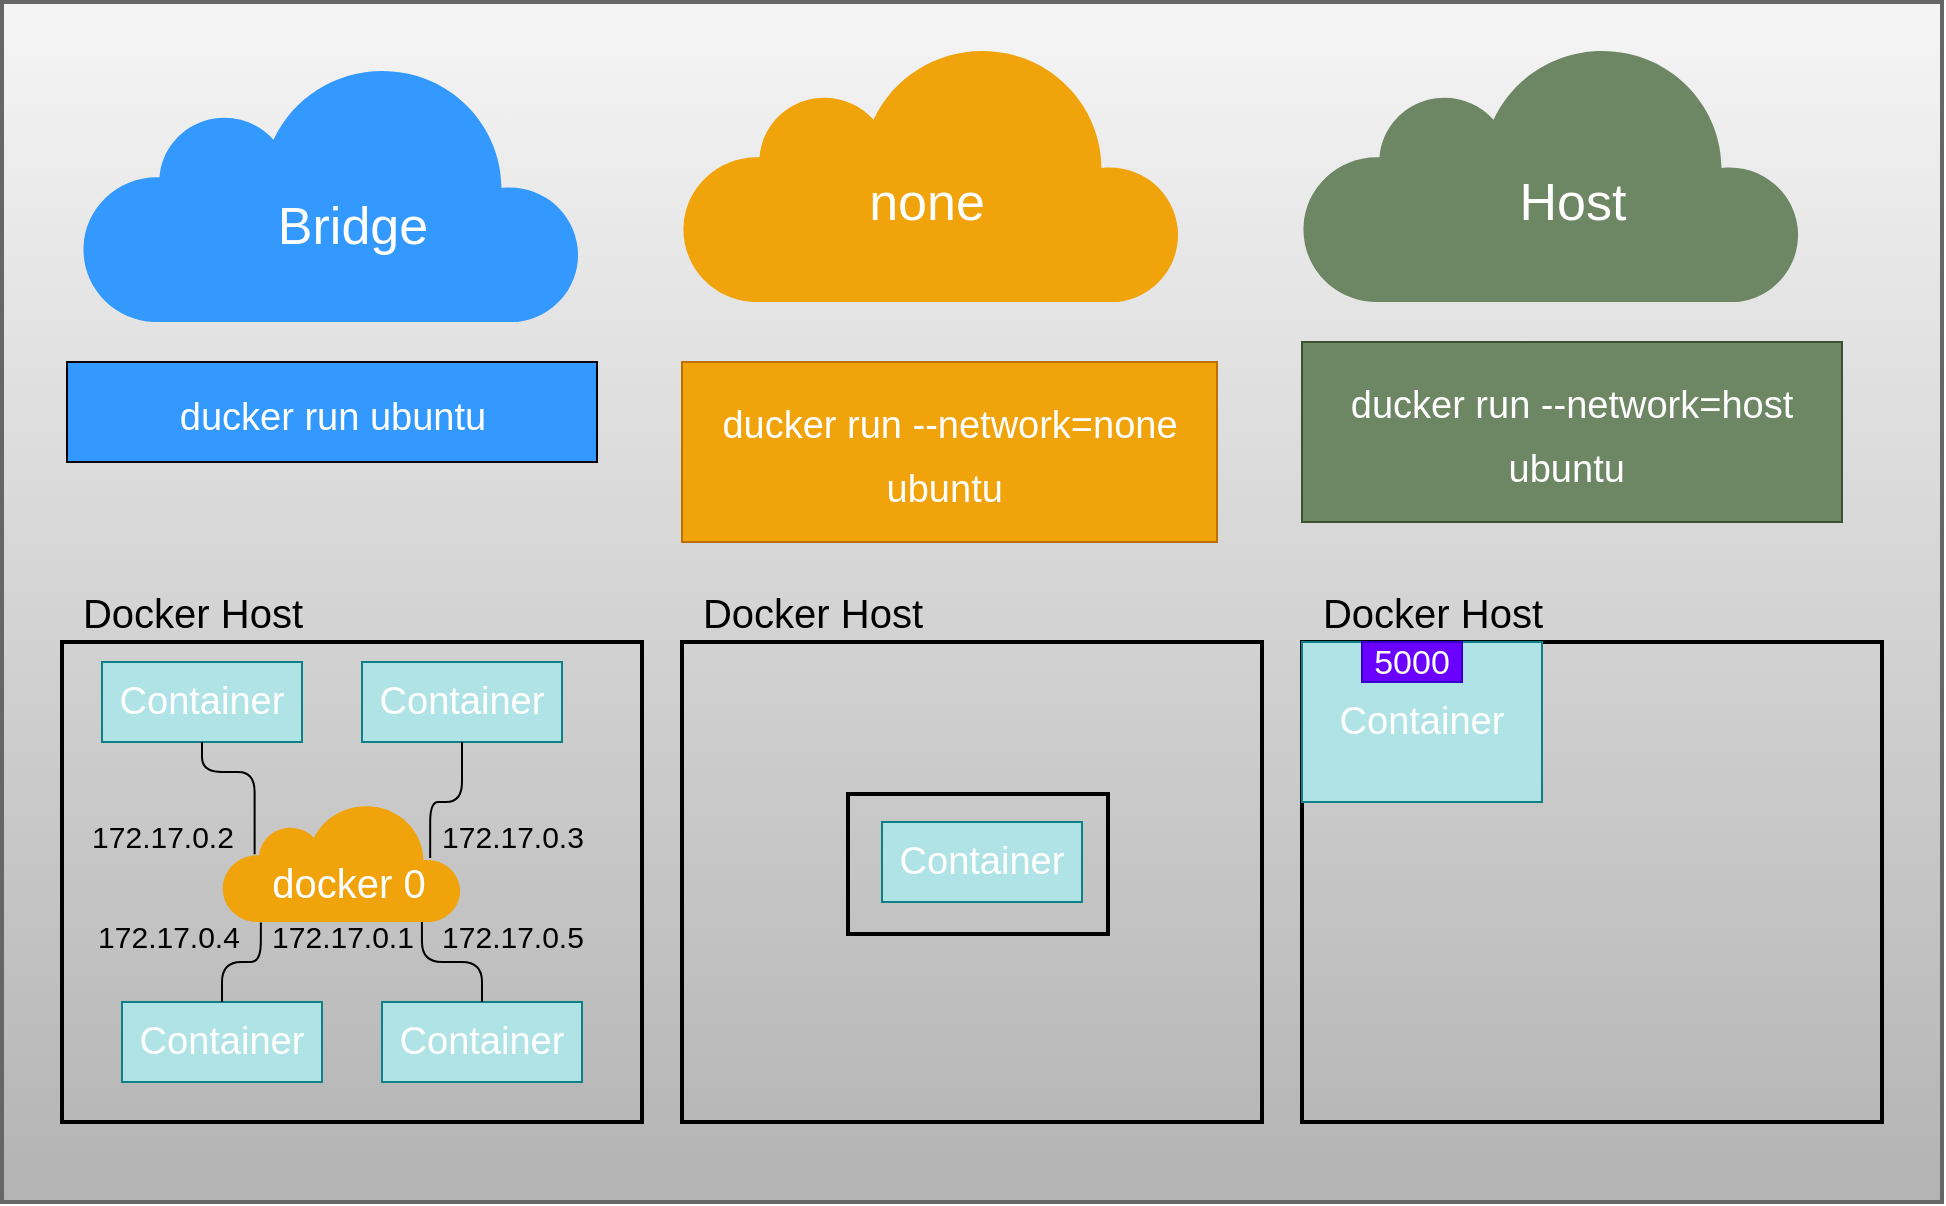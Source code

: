 <mxfile>
    <diagram id="q36Y6JDXFtxIeDjKPLrf" name="Page-1">
        <mxGraphModel dx="2601" dy="739" grid="1" gridSize="10" guides="1" tooltips="1" connect="1" arrows="1" fold="1" page="1" pageScale="1" pageWidth="850" pageHeight="1100" math="0" shadow="0">
            <root>
                <mxCell id="0"/>
                <mxCell id="1" parent="0"/>
                <mxCell id="90" value="" style="whiteSpace=wrap;html=1;fontSize=17;strokeWidth=2;fillColor=#f5f5f5;strokeColor=#666666;gradientColor=#b3b3b3;" parent="1" vertex="1">
                    <mxGeometry x="-780" y="90" width="970" height="600" as="geometry"/>
                </mxCell>
                <mxCell id="82" value="" style="whiteSpace=wrap;html=1;fontSize=15;fontColor=#000000;fillColor=none;strokeWidth=2;" parent="1" vertex="1">
                    <mxGeometry x="-357" y="486" width="130" height="70" as="geometry"/>
                </mxCell>
                <mxCell id="60" value="" style="whiteSpace=wrap;html=1;fontSize=15;fontColor=#000000;fillColor=none;strokeWidth=2;" parent="1" vertex="1">
                    <mxGeometry x="-440" y="410" width="290" height="240" as="geometry"/>
                </mxCell>
                <mxCell id="81" value="" style="html=1;verticalLabelPosition=bottom;align=center;labelBackgroundColor=#ffffff;verticalAlign=top;strokeWidth=2;strokeColor=none;shadow=0;dashed=0;shape=mxgraph.ios7.icons.cloud;fillColor=#6D8764;" parent="1" vertex="1">
                    <mxGeometry x="-130" y="110" width="250" height="130" as="geometry"/>
                </mxCell>
                <mxCell id="80" value="" style="html=1;verticalLabelPosition=bottom;align=center;labelBackgroundColor=#ffffff;verticalAlign=top;strokeWidth=2;strokeColor=none;shadow=0;dashed=0;shape=mxgraph.ios7.icons.cloud;fillColor=#F0A30A;" parent="1" vertex="1">
                    <mxGeometry x="-440" y="110" width="250" height="130" as="geometry"/>
                </mxCell>
                <mxCell id="9" value="&lt;font style=&quot;font-size: 26px&quot; color=&quot;#ffffff&quot;&gt;none&lt;/font&gt;" style="text;html=1;resizable=0;autosize=1;align=center;verticalAlign=middle;points=[];rounded=0;" parent="1" vertex="1">
                    <mxGeometry x="-353" y="180" width="70" height="20" as="geometry"/>
                </mxCell>
                <mxCell id="11" value="&lt;font style=&quot;font-size: 26px&quot; color=&quot;#ffffff&quot;&gt;Host&lt;/font&gt;" style="text;html=1;resizable=0;autosize=1;align=center;verticalAlign=middle;points=[];rounded=0;" parent="1" vertex="1">
                    <mxGeometry x="-30" y="180" width="70" height="20" as="geometry"/>
                </mxCell>
                <mxCell id="12" value="&lt;font style=&quot;font-size: 19px&quot;&gt;ducker run ubuntu&lt;/font&gt;" style="whiteSpace=wrap;html=1;fontSize=26;fontColor=#FFFFFF;fillColor=#3399FF;" parent="1" vertex="1">
                    <mxGeometry x="-747.5" y="270" width="265" height="50" as="geometry"/>
                </mxCell>
                <mxCell id="13" value="" style="group" parent="1" vertex="1" connectable="0">
                    <mxGeometry x="-740" y="120" width="250" height="130" as="geometry"/>
                </mxCell>
                <mxCell id="2" value="" style="html=1;verticalLabelPosition=bottom;align=center;labelBackgroundColor=#ffffff;verticalAlign=top;strokeWidth=2;strokeColor=none;shadow=0;dashed=0;shape=mxgraph.ios7.icons.cloud;fillColor=#3399FF;" parent="13" vertex="1">
                    <mxGeometry width="250" height="130" as="geometry"/>
                </mxCell>
                <mxCell id="3" value="&lt;font style=&quot;font-size: 26px&quot; color=&quot;#ffffff&quot;&gt;Bridge&lt;/font&gt;" style="text;html=1;resizable=0;autosize=1;align=center;verticalAlign=middle;points=[];rounded=0;" parent="13" vertex="1">
                    <mxGeometry x="89.997" y="72.222" width="90" height="20" as="geometry"/>
                </mxCell>
                <mxCell id="14" value="&lt;font style=&quot;font-size: 19px&quot;&gt;&lt;font color=&quot;#ffffff&quot;&gt;ducker run --network=none&lt;br&gt;ubuntu&amp;nbsp;&lt;/font&gt;&lt;br&gt;&lt;/font&gt;" style="whiteSpace=wrap;html=1;fontSize=26;fontColor=#000000;fillColor=#f0a30a;strokeColor=#BD7000;" parent="1" vertex="1">
                    <mxGeometry x="-440" y="270" width="267.5" height="90" as="geometry"/>
                </mxCell>
                <mxCell id="15" value="&lt;font style=&quot;font-size: 19px&quot;&gt;&lt;font color=&quot;#ffffff&quot;&gt;ducker run --network=host&lt;br&gt;ubuntu&amp;nbsp;&lt;/font&gt;&lt;br&gt;&lt;/font&gt;" style="whiteSpace=wrap;html=1;fontSize=26;fontColor=#ffffff;fillColor=#6d8764;strokeColor=#3A5431;" parent="1" vertex="1">
                    <mxGeometry x="-130" y="260" width="270" height="90" as="geometry"/>
                </mxCell>
                <mxCell id="43" value="" style="group" parent="1" vertex="1" connectable="0">
                    <mxGeometry x="-750" y="380" width="290" height="270" as="geometry"/>
                </mxCell>
                <mxCell id="17" value="&lt;font color=&quot;#ffffff&quot;&gt;Container&lt;/font&gt;" style="whiteSpace=wrap;html=1;fontSize=19;fillColor=#b0e3e6;strokeColor=#0e8088;" parent="43" vertex="1">
                    <mxGeometry x="20" y="40" width="100" height="40" as="geometry"/>
                </mxCell>
                <mxCell id="18" value="&lt;font color=&quot;#ffffff&quot;&gt;Container&lt;/font&gt;" style="whiteSpace=wrap;html=1;fontSize=19;fillColor=#b0e3e6;strokeColor=#0e8088;" parent="43" vertex="1">
                    <mxGeometry x="150" y="40" width="100" height="40" as="geometry"/>
                </mxCell>
                <mxCell id="19" value="&lt;font color=&quot;#ffffff&quot;&gt;Container&lt;/font&gt;" style="whiteSpace=wrap;html=1;fontSize=19;fillColor=#b0e3e6;strokeColor=#0e8088;" parent="43" vertex="1">
                    <mxGeometry x="30" y="210" width="100" height="40" as="geometry"/>
                </mxCell>
                <mxCell id="20" value="&lt;font color=&quot;#ffffff&quot;&gt;Container&lt;/font&gt;" style="whiteSpace=wrap;html=1;fontSize=19;fillColor=#b0e3e6;strokeColor=#0e8088;" parent="43" vertex="1">
                    <mxGeometry x="160" y="210" width="100" height="40" as="geometry"/>
                </mxCell>
                <mxCell id="21" value="" style="html=1;verticalLabelPosition=bottom;align=center;labelBackgroundColor=#ffffff;verticalAlign=top;strokeWidth=2;strokeColor=none;shadow=0;dashed=0;shape=mxgraph.ios7.icons.cloud;fillColor=#f0a30a;fontColor=#000000;" parent="43" vertex="1">
                    <mxGeometry x="80" y="110" width="120" height="60" as="geometry"/>
                </mxCell>
                <mxCell id="23" style="edgeStyle=orthogonalEdgeStyle;html=1;fontSize=20;fontColor=#FFFFFF;endArrow=none;endFill=0;elbow=vertical;entryX=0.136;entryY=0.435;entryDx=0;entryDy=0;entryPerimeter=0;" parent="43" source="17" target="21" edge="1">
                    <mxGeometry relative="1" as="geometry"/>
                </mxCell>
                <mxCell id="29" style="edgeStyle=orthogonalEdgeStyle;html=1;entryX=0.162;entryY=1.005;entryDx=0;entryDy=0;entryPerimeter=0;fontSize=20;fontColor=#FFFFFF;endArrow=none;endFill=0;elbow=vertical;" parent="43" source="19" target="21" edge="1">
                    <mxGeometry relative="1" as="geometry"/>
                </mxCell>
                <mxCell id="28" style="edgeStyle=orthogonalEdgeStyle;html=1;entryX=0.833;entryY=1;entryDx=0;entryDy=0;entryPerimeter=0;fontSize=20;fontColor=#FFFFFF;endArrow=none;endFill=0;elbow=vertical;" parent="43" source="20" target="21" edge="1">
                    <mxGeometry relative="1" as="geometry"/>
                </mxCell>
                <mxCell id="22" value="&lt;font style=&quot;font-size: 20px&quot; color=&quot;#ffffff&quot;&gt;docker 0&lt;/font&gt;" style="text;html=1;resizable=0;autosize=1;align=center;verticalAlign=middle;points=[];rounded=0;" parent="43" vertex="1">
                    <mxGeometry x="97.5" y="140" width="90" height="20" as="geometry"/>
                </mxCell>
                <mxCell id="27" style="edgeStyle=orthogonalEdgeStyle;html=1;fontSize=20;fontColor=#FFFFFF;endArrow=none;endFill=0;elbow=vertical;entryX=0.962;entryY=-0.1;entryDx=0;entryDy=0;entryPerimeter=0;" parent="43" source="18" target="22" edge="1">
                    <mxGeometry relative="1" as="geometry"/>
                </mxCell>
                <mxCell id="34" value="&lt;font color=&quot;#000000&quot; style=&quot;font-size: 15px&quot;&gt;172.17.0.1&lt;/font&gt;" style="text;html=1;resizable=0;autosize=1;align=center;verticalAlign=middle;points=[];fillColor=none;strokeColor=none;rounded=0;fontSize=20;fontColor=#FFFFFF;" parent="43" vertex="1">
                    <mxGeometry x="95" y="160" width="90" height="30" as="geometry"/>
                </mxCell>
                <mxCell id="35" value="&lt;font color=&quot;#000000&quot; style=&quot;font-size: 15px&quot;&gt;172.17.0.4&lt;/font&gt;" style="text;html=1;resizable=0;autosize=1;align=center;verticalAlign=middle;points=[];fillColor=none;strokeColor=none;rounded=0;fontSize=20;fontColor=#FFFFFF;" parent="43" vertex="1">
                    <mxGeometry x="7.5" y="160" width="90" height="30" as="geometry"/>
                </mxCell>
                <mxCell id="36" value="&lt;font color=&quot;#000000&quot; style=&quot;font-size: 15px&quot;&gt;172.17.0.5&lt;/font&gt;" style="text;html=1;resizable=0;autosize=1;align=center;verticalAlign=middle;points=[];fillColor=none;strokeColor=none;rounded=0;fontSize=20;fontColor=#FFFFFF;" parent="43" vertex="1">
                    <mxGeometry x="180" y="160" width="90" height="30" as="geometry"/>
                </mxCell>
                <mxCell id="37" value="&lt;font color=&quot;#000000&quot; style=&quot;font-size: 15px&quot;&gt;172.17.0.3&lt;/font&gt;" style="text;html=1;resizable=0;autosize=1;align=center;verticalAlign=middle;points=[];fillColor=none;strokeColor=none;rounded=0;fontSize=20;fontColor=#FFFFFF;" parent="43" vertex="1">
                    <mxGeometry x="180" y="110" width="90" height="30" as="geometry"/>
                </mxCell>
                <mxCell id="38" value="&lt;font color=&quot;#000000&quot; style=&quot;font-size: 15px&quot;&gt;172.17.0.2&lt;/font&gt;" style="text;html=1;resizable=0;autosize=1;align=center;verticalAlign=middle;points=[];fillColor=none;strokeColor=none;rounded=0;fontSize=20;fontColor=#FFFFFF;" parent="43" vertex="1">
                    <mxGeometry x="5" y="110" width="90" height="30" as="geometry"/>
                </mxCell>
                <mxCell id="40" value="" style="whiteSpace=wrap;html=1;fontSize=15;fontColor=#000000;fillColor=none;strokeWidth=2;" parent="43" vertex="1">
                    <mxGeometry y="30" width="290" height="240" as="geometry"/>
                </mxCell>
                <mxCell id="41" value="&lt;font style=&quot;font-size: 20px&quot;&gt;Docker Host&lt;/font&gt;" style="text;html=1;resizable=0;autosize=1;align=center;verticalAlign=middle;points=[];fillColor=none;strokeColor=none;rounded=0;fontSize=15;fontColor=#000000;" parent="43" vertex="1">
                    <mxGeometry width="130" height="30" as="geometry"/>
                </mxCell>
                <mxCell id="45" value="&lt;font color=&quot;#ffffff&quot;&gt;Container&lt;/font&gt;" style="whiteSpace=wrap;html=1;fontSize=19;fillColor=#b0e3e6;strokeColor=#0e8088;" parent="1" vertex="1">
                    <mxGeometry x="-340" y="500" width="100" height="40" as="geometry"/>
                </mxCell>
                <mxCell id="61" value="&lt;font style=&quot;font-size: 20px&quot;&gt;Docker Host&lt;/font&gt;" style="text;html=1;resizable=0;autosize=1;align=center;verticalAlign=middle;points=[];fillColor=none;strokeColor=none;rounded=0;fontSize=15;fontColor=#000000;" parent="1" vertex="1">
                    <mxGeometry x="-440" y="380" width="130" height="30" as="geometry"/>
                </mxCell>
                <mxCell id="83" value="" style="whiteSpace=wrap;html=1;fontSize=15;fontColor=#000000;fillColor=none;strokeWidth=2;" parent="1" vertex="1">
                    <mxGeometry x="-130" y="410" width="290" height="240" as="geometry"/>
                </mxCell>
                <mxCell id="84" value="&lt;div&gt;&lt;span style=&quot;color: rgb(255 , 255 , 255)&quot;&gt;Container&lt;/span&gt;&lt;/div&gt;" style="whiteSpace=wrap;html=1;fontSize=19;fillColor=#b0e3e6;strokeColor=#0e8088;align=center;" parent="1" vertex="1">
                    <mxGeometry x="-130" y="410" width="120" height="80" as="geometry"/>
                </mxCell>
                <mxCell id="85" value="&lt;font style=&quot;font-size: 20px&quot;&gt;Docker Host&lt;/font&gt;" style="text;html=1;resizable=0;autosize=1;align=center;verticalAlign=middle;points=[];fillColor=none;strokeColor=none;rounded=0;fontSize=15;fontColor=#000000;" parent="1" vertex="1">
                    <mxGeometry x="-130" y="380" width="130" height="30" as="geometry"/>
                </mxCell>
                <mxCell id="89" value="&lt;font color=&quot;#ffffff&quot; style=&quot;font-size: 17px&quot;&gt;5000&lt;/font&gt;" style="whiteSpace=wrap;html=1;fontSize=19;fillColor=#6a00ff;strokeColor=#3700CC;fontColor=#ffffff;" parent="1" vertex="1">
                    <mxGeometry x="-100" y="410" width="50" height="20" as="geometry"/>
                </mxCell>
            </root>
        </mxGraphModel>
    </diagram>
</mxfile>